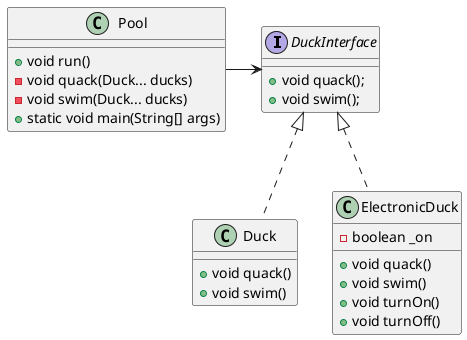 @startuml


interface DuckInterface {
    + void quack();
    + void swim();
}

class Duck implements DuckInterface{
    + void quack()
    + void swim()
}


class ElectronicDuck implements DuckInterface {
    - boolean _on
    + void quack()
    + void swim()
    + void turnOn()
    + void turnOff()
}

class Pool {
    + void run()
    - void quack(Duck... ducks)
    - void swim(Duck... ducks)
    + static void main(String[] args)
}

Pool -> DuckInterface


@enduml